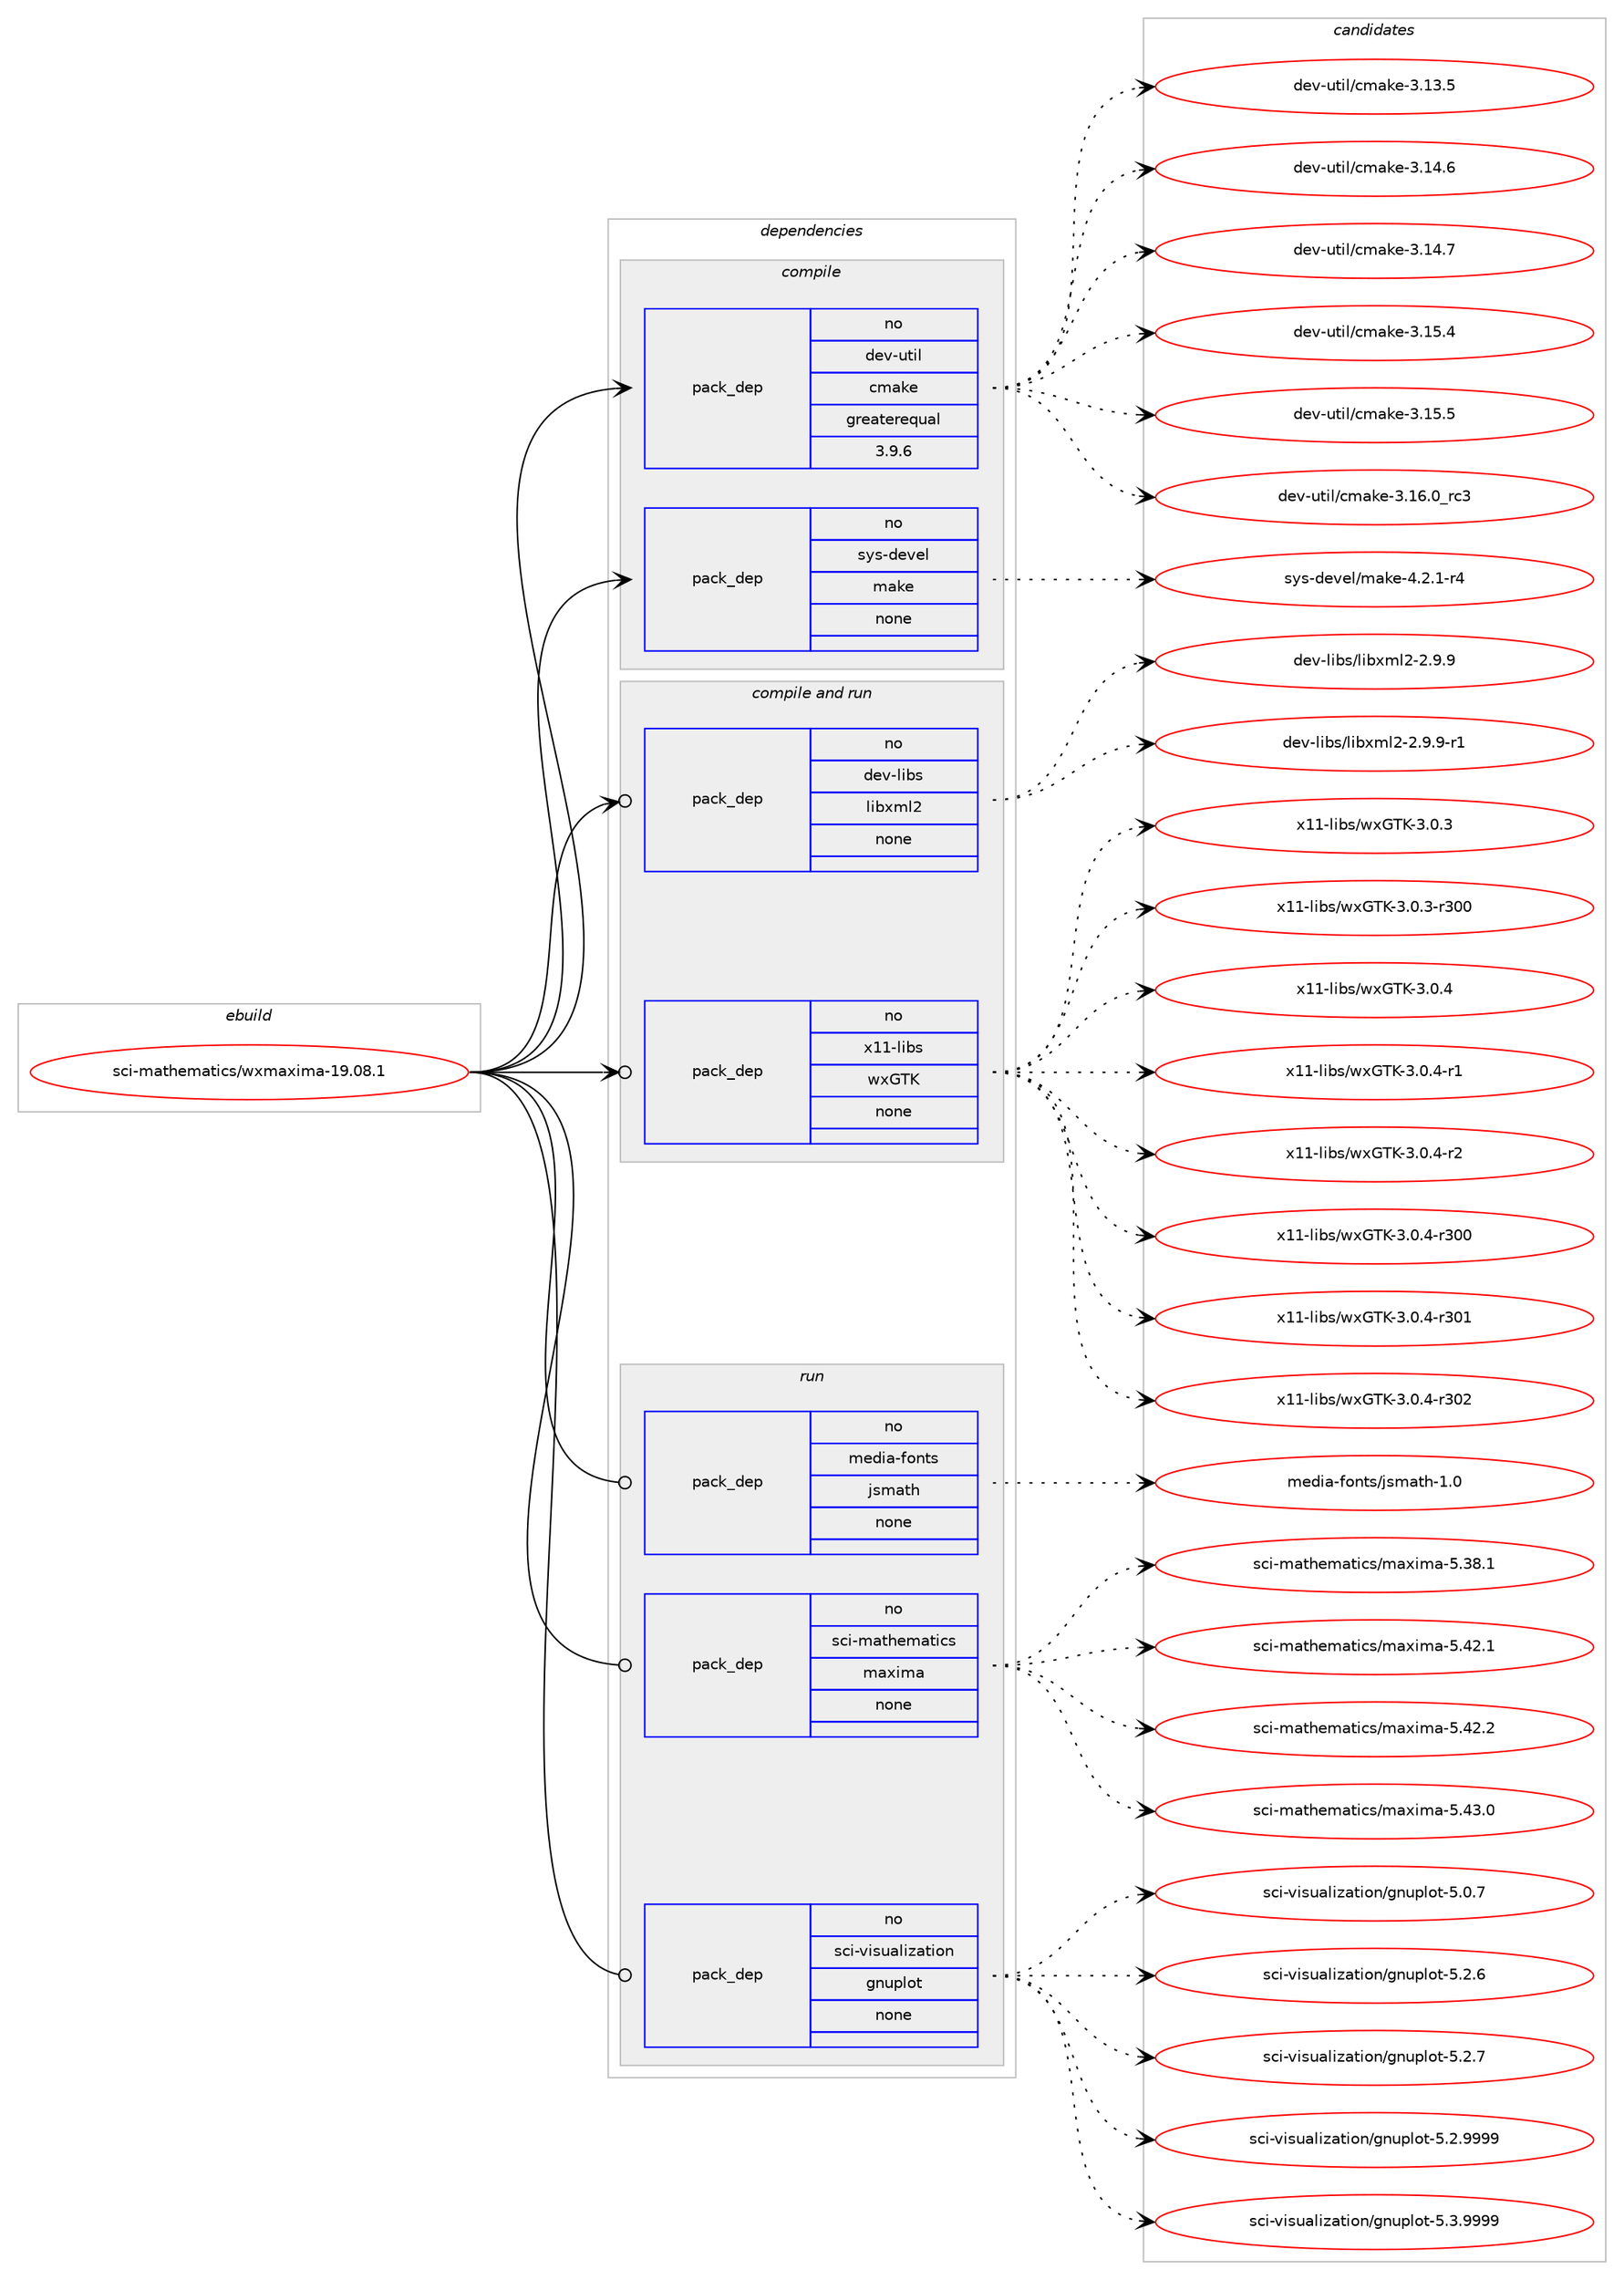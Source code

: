 digraph prolog {

# *************
# Graph options
# *************

newrank=true;
concentrate=true;
compound=true;
graph [rankdir=LR,fontname=Helvetica,fontsize=10,ranksep=1.5];#, ranksep=2.5, nodesep=0.2];
edge  [arrowhead=vee];
node  [fontname=Helvetica,fontsize=10];

# **********
# The ebuild
# **********

subgraph cluster_leftcol {
color=gray;
rank=same;
label=<<i>ebuild</i>>;
id [label="sci-mathematics/wxmaxima-19.08.1", color=red, width=4, href="../sci-mathematics/wxmaxima-19.08.1.svg"];
}

# ****************
# The dependencies
# ****************

subgraph cluster_midcol {
color=gray;
label=<<i>dependencies</i>>;
subgraph cluster_compile {
fillcolor="#eeeeee";
style=filled;
label=<<i>compile</i>>;
subgraph pack637962 {
dependency862637 [label=<<TABLE BORDER="0" CELLBORDER="1" CELLSPACING="0" CELLPADDING="4" WIDTH="220"><TR><TD ROWSPAN="6" CELLPADDING="30">pack_dep</TD></TR><TR><TD WIDTH="110">no</TD></TR><TR><TD>dev-util</TD></TR><TR><TD>cmake</TD></TR><TR><TD>greaterequal</TD></TR><TR><TD>3.9.6</TD></TR></TABLE>>, shape=none, color=blue];
}
id:e -> dependency862637:w [weight=20,style="solid",arrowhead="vee"];
subgraph pack637963 {
dependency862638 [label=<<TABLE BORDER="0" CELLBORDER="1" CELLSPACING="0" CELLPADDING="4" WIDTH="220"><TR><TD ROWSPAN="6" CELLPADDING="30">pack_dep</TD></TR><TR><TD WIDTH="110">no</TD></TR><TR><TD>sys-devel</TD></TR><TR><TD>make</TD></TR><TR><TD>none</TD></TR><TR><TD></TD></TR></TABLE>>, shape=none, color=blue];
}
id:e -> dependency862638:w [weight=20,style="solid",arrowhead="vee"];
}
subgraph cluster_compileandrun {
fillcolor="#eeeeee";
style=filled;
label=<<i>compile and run</i>>;
subgraph pack637964 {
dependency862639 [label=<<TABLE BORDER="0" CELLBORDER="1" CELLSPACING="0" CELLPADDING="4" WIDTH="220"><TR><TD ROWSPAN="6" CELLPADDING="30">pack_dep</TD></TR><TR><TD WIDTH="110">no</TD></TR><TR><TD>dev-libs</TD></TR><TR><TD>libxml2</TD></TR><TR><TD>none</TD></TR><TR><TD></TD></TR></TABLE>>, shape=none, color=blue];
}
id:e -> dependency862639:w [weight=20,style="solid",arrowhead="odotvee"];
subgraph pack637965 {
dependency862640 [label=<<TABLE BORDER="0" CELLBORDER="1" CELLSPACING="0" CELLPADDING="4" WIDTH="220"><TR><TD ROWSPAN="6" CELLPADDING="30">pack_dep</TD></TR><TR><TD WIDTH="110">no</TD></TR><TR><TD>x11-libs</TD></TR><TR><TD>wxGTK</TD></TR><TR><TD>none</TD></TR><TR><TD></TD></TR></TABLE>>, shape=none, color=blue];
}
id:e -> dependency862640:w [weight=20,style="solid",arrowhead="odotvee"];
}
subgraph cluster_run {
fillcolor="#eeeeee";
style=filled;
label=<<i>run</i>>;
subgraph pack637966 {
dependency862641 [label=<<TABLE BORDER="0" CELLBORDER="1" CELLSPACING="0" CELLPADDING="4" WIDTH="220"><TR><TD ROWSPAN="6" CELLPADDING="30">pack_dep</TD></TR><TR><TD WIDTH="110">no</TD></TR><TR><TD>media-fonts</TD></TR><TR><TD>jsmath</TD></TR><TR><TD>none</TD></TR><TR><TD></TD></TR></TABLE>>, shape=none, color=blue];
}
id:e -> dependency862641:w [weight=20,style="solid",arrowhead="odot"];
subgraph pack637967 {
dependency862642 [label=<<TABLE BORDER="0" CELLBORDER="1" CELLSPACING="0" CELLPADDING="4" WIDTH="220"><TR><TD ROWSPAN="6" CELLPADDING="30">pack_dep</TD></TR><TR><TD WIDTH="110">no</TD></TR><TR><TD>sci-mathematics</TD></TR><TR><TD>maxima</TD></TR><TR><TD>none</TD></TR><TR><TD></TD></TR></TABLE>>, shape=none, color=blue];
}
id:e -> dependency862642:w [weight=20,style="solid",arrowhead="odot"];
subgraph pack637968 {
dependency862643 [label=<<TABLE BORDER="0" CELLBORDER="1" CELLSPACING="0" CELLPADDING="4" WIDTH="220"><TR><TD ROWSPAN="6" CELLPADDING="30">pack_dep</TD></TR><TR><TD WIDTH="110">no</TD></TR><TR><TD>sci-visualization</TD></TR><TR><TD>gnuplot</TD></TR><TR><TD>none</TD></TR><TR><TD></TD></TR></TABLE>>, shape=none, color=blue];
}
id:e -> dependency862643:w [weight=20,style="solid",arrowhead="odot"];
}
}

# **************
# The candidates
# **************

subgraph cluster_choices {
rank=same;
color=gray;
label=<<i>candidates</i>>;

subgraph choice637962 {
color=black;
nodesep=1;
choice1001011184511711610510847991099710710145514649514653 [label="dev-util/cmake-3.13.5", color=red, width=4,href="../dev-util/cmake-3.13.5.svg"];
choice1001011184511711610510847991099710710145514649524654 [label="dev-util/cmake-3.14.6", color=red, width=4,href="../dev-util/cmake-3.14.6.svg"];
choice1001011184511711610510847991099710710145514649524655 [label="dev-util/cmake-3.14.7", color=red, width=4,href="../dev-util/cmake-3.14.7.svg"];
choice1001011184511711610510847991099710710145514649534652 [label="dev-util/cmake-3.15.4", color=red, width=4,href="../dev-util/cmake-3.15.4.svg"];
choice1001011184511711610510847991099710710145514649534653 [label="dev-util/cmake-3.15.5", color=red, width=4,href="../dev-util/cmake-3.15.5.svg"];
choice1001011184511711610510847991099710710145514649544648951149951 [label="dev-util/cmake-3.16.0_rc3", color=red, width=4,href="../dev-util/cmake-3.16.0_rc3.svg"];
dependency862637:e -> choice1001011184511711610510847991099710710145514649514653:w [style=dotted,weight="100"];
dependency862637:e -> choice1001011184511711610510847991099710710145514649524654:w [style=dotted,weight="100"];
dependency862637:e -> choice1001011184511711610510847991099710710145514649524655:w [style=dotted,weight="100"];
dependency862637:e -> choice1001011184511711610510847991099710710145514649534652:w [style=dotted,weight="100"];
dependency862637:e -> choice1001011184511711610510847991099710710145514649534653:w [style=dotted,weight="100"];
dependency862637:e -> choice1001011184511711610510847991099710710145514649544648951149951:w [style=dotted,weight="100"];
}
subgraph choice637963 {
color=black;
nodesep=1;
choice1151211154510010111810110847109971071014552465046494511452 [label="sys-devel/make-4.2.1-r4", color=red, width=4,href="../sys-devel/make-4.2.1-r4.svg"];
dependency862638:e -> choice1151211154510010111810110847109971071014552465046494511452:w [style=dotted,weight="100"];
}
subgraph choice637964 {
color=black;
nodesep=1;
choice1001011184510810598115471081059812010910850455046574657 [label="dev-libs/libxml2-2.9.9", color=red, width=4,href="../dev-libs/libxml2-2.9.9.svg"];
choice10010111845108105981154710810598120109108504550465746574511449 [label="dev-libs/libxml2-2.9.9-r1", color=red, width=4,href="../dev-libs/libxml2-2.9.9-r1.svg"];
dependency862639:e -> choice1001011184510810598115471081059812010910850455046574657:w [style=dotted,weight="100"];
dependency862639:e -> choice10010111845108105981154710810598120109108504550465746574511449:w [style=dotted,weight="100"];
}
subgraph choice637965 {
color=black;
nodesep=1;
choice1204949451081059811547119120718475455146484651 [label="x11-libs/wxGTK-3.0.3", color=red, width=4,href="../x11-libs/wxGTK-3.0.3.svg"];
choice120494945108105981154711912071847545514648465145114514848 [label="x11-libs/wxGTK-3.0.3-r300", color=red, width=4,href="../x11-libs/wxGTK-3.0.3-r300.svg"];
choice1204949451081059811547119120718475455146484652 [label="x11-libs/wxGTK-3.0.4", color=red, width=4,href="../x11-libs/wxGTK-3.0.4.svg"];
choice12049494510810598115471191207184754551464846524511449 [label="x11-libs/wxGTK-3.0.4-r1", color=red, width=4,href="../x11-libs/wxGTK-3.0.4-r1.svg"];
choice12049494510810598115471191207184754551464846524511450 [label="x11-libs/wxGTK-3.0.4-r2", color=red, width=4,href="../x11-libs/wxGTK-3.0.4-r2.svg"];
choice120494945108105981154711912071847545514648465245114514848 [label="x11-libs/wxGTK-3.0.4-r300", color=red, width=4,href="../x11-libs/wxGTK-3.0.4-r300.svg"];
choice120494945108105981154711912071847545514648465245114514849 [label="x11-libs/wxGTK-3.0.4-r301", color=red, width=4,href="../x11-libs/wxGTK-3.0.4-r301.svg"];
choice120494945108105981154711912071847545514648465245114514850 [label="x11-libs/wxGTK-3.0.4-r302", color=red, width=4,href="../x11-libs/wxGTK-3.0.4-r302.svg"];
dependency862640:e -> choice1204949451081059811547119120718475455146484651:w [style=dotted,weight="100"];
dependency862640:e -> choice120494945108105981154711912071847545514648465145114514848:w [style=dotted,weight="100"];
dependency862640:e -> choice1204949451081059811547119120718475455146484652:w [style=dotted,weight="100"];
dependency862640:e -> choice12049494510810598115471191207184754551464846524511449:w [style=dotted,weight="100"];
dependency862640:e -> choice12049494510810598115471191207184754551464846524511450:w [style=dotted,weight="100"];
dependency862640:e -> choice120494945108105981154711912071847545514648465245114514848:w [style=dotted,weight="100"];
dependency862640:e -> choice120494945108105981154711912071847545514648465245114514849:w [style=dotted,weight="100"];
dependency862640:e -> choice120494945108105981154711912071847545514648465245114514850:w [style=dotted,weight="100"];
}
subgraph choice637966 {
color=black;
nodesep=1;
choice1091011001059745102111110116115471061151099711610445494648 [label="media-fonts/jsmath-1.0", color=red, width=4,href="../media-fonts/jsmath-1.0.svg"];
dependency862641:e -> choice1091011001059745102111110116115471061151099711610445494648:w [style=dotted,weight="100"];
}
subgraph choice637967 {
color=black;
nodesep=1;
choice115991054510997116104101109971161059911547109971201051099745534651564649 [label="sci-mathematics/maxima-5.38.1", color=red, width=4,href="../sci-mathematics/maxima-5.38.1.svg"];
choice115991054510997116104101109971161059911547109971201051099745534652504649 [label="sci-mathematics/maxima-5.42.1", color=red, width=4,href="../sci-mathematics/maxima-5.42.1.svg"];
choice115991054510997116104101109971161059911547109971201051099745534652504650 [label="sci-mathematics/maxima-5.42.2", color=red, width=4,href="../sci-mathematics/maxima-5.42.2.svg"];
choice115991054510997116104101109971161059911547109971201051099745534652514648 [label="sci-mathematics/maxima-5.43.0", color=red, width=4,href="../sci-mathematics/maxima-5.43.0.svg"];
dependency862642:e -> choice115991054510997116104101109971161059911547109971201051099745534651564649:w [style=dotted,weight="100"];
dependency862642:e -> choice115991054510997116104101109971161059911547109971201051099745534652504649:w [style=dotted,weight="100"];
dependency862642:e -> choice115991054510997116104101109971161059911547109971201051099745534652504650:w [style=dotted,weight="100"];
dependency862642:e -> choice115991054510997116104101109971161059911547109971201051099745534652514648:w [style=dotted,weight="100"];
}
subgraph choice637968 {
color=black;
nodesep=1;
choice1159910545118105115117971081051229711610511111047103110117112108111116455346484655 [label="sci-visualization/gnuplot-5.0.7", color=red, width=4,href="../sci-visualization/gnuplot-5.0.7.svg"];
choice1159910545118105115117971081051229711610511111047103110117112108111116455346504654 [label="sci-visualization/gnuplot-5.2.6", color=red, width=4,href="../sci-visualization/gnuplot-5.2.6.svg"];
choice1159910545118105115117971081051229711610511111047103110117112108111116455346504655 [label="sci-visualization/gnuplot-5.2.7", color=red, width=4,href="../sci-visualization/gnuplot-5.2.7.svg"];
choice1159910545118105115117971081051229711610511111047103110117112108111116455346504657575757 [label="sci-visualization/gnuplot-5.2.9999", color=red, width=4,href="../sci-visualization/gnuplot-5.2.9999.svg"];
choice1159910545118105115117971081051229711610511111047103110117112108111116455346514657575757 [label="sci-visualization/gnuplot-5.3.9999", color=red, width=4,href="../sci-visualization/gnuplot-5.3.9999.svg"];
dependency862643:e -> choice1159910545118105115117971081051229711610511111047103110117112108111116455346484655:w [style=dotted,weight="100"];
dependency862643:e -> choice1159910545118105115117971081051229711610511111047103110117112108111116455346504654:w [style=dotted,weight="100"];
dependency862643:e -> choice1159910545118105115117971081051229711610511111047103110117112108111116455346504655:w [style=dotted,weight="100"];
dependency862643:e -> choice1159910545118105115117971081051229711610511111047103110117112108111116455346504657575757:w [style=dotted,weight="100"];
dependency862643:e -> choice1159910545118105115117971081051229711610511111047103110117112108111116455346514657575757:w [style=dotted,weight="100"];
}
}

}
